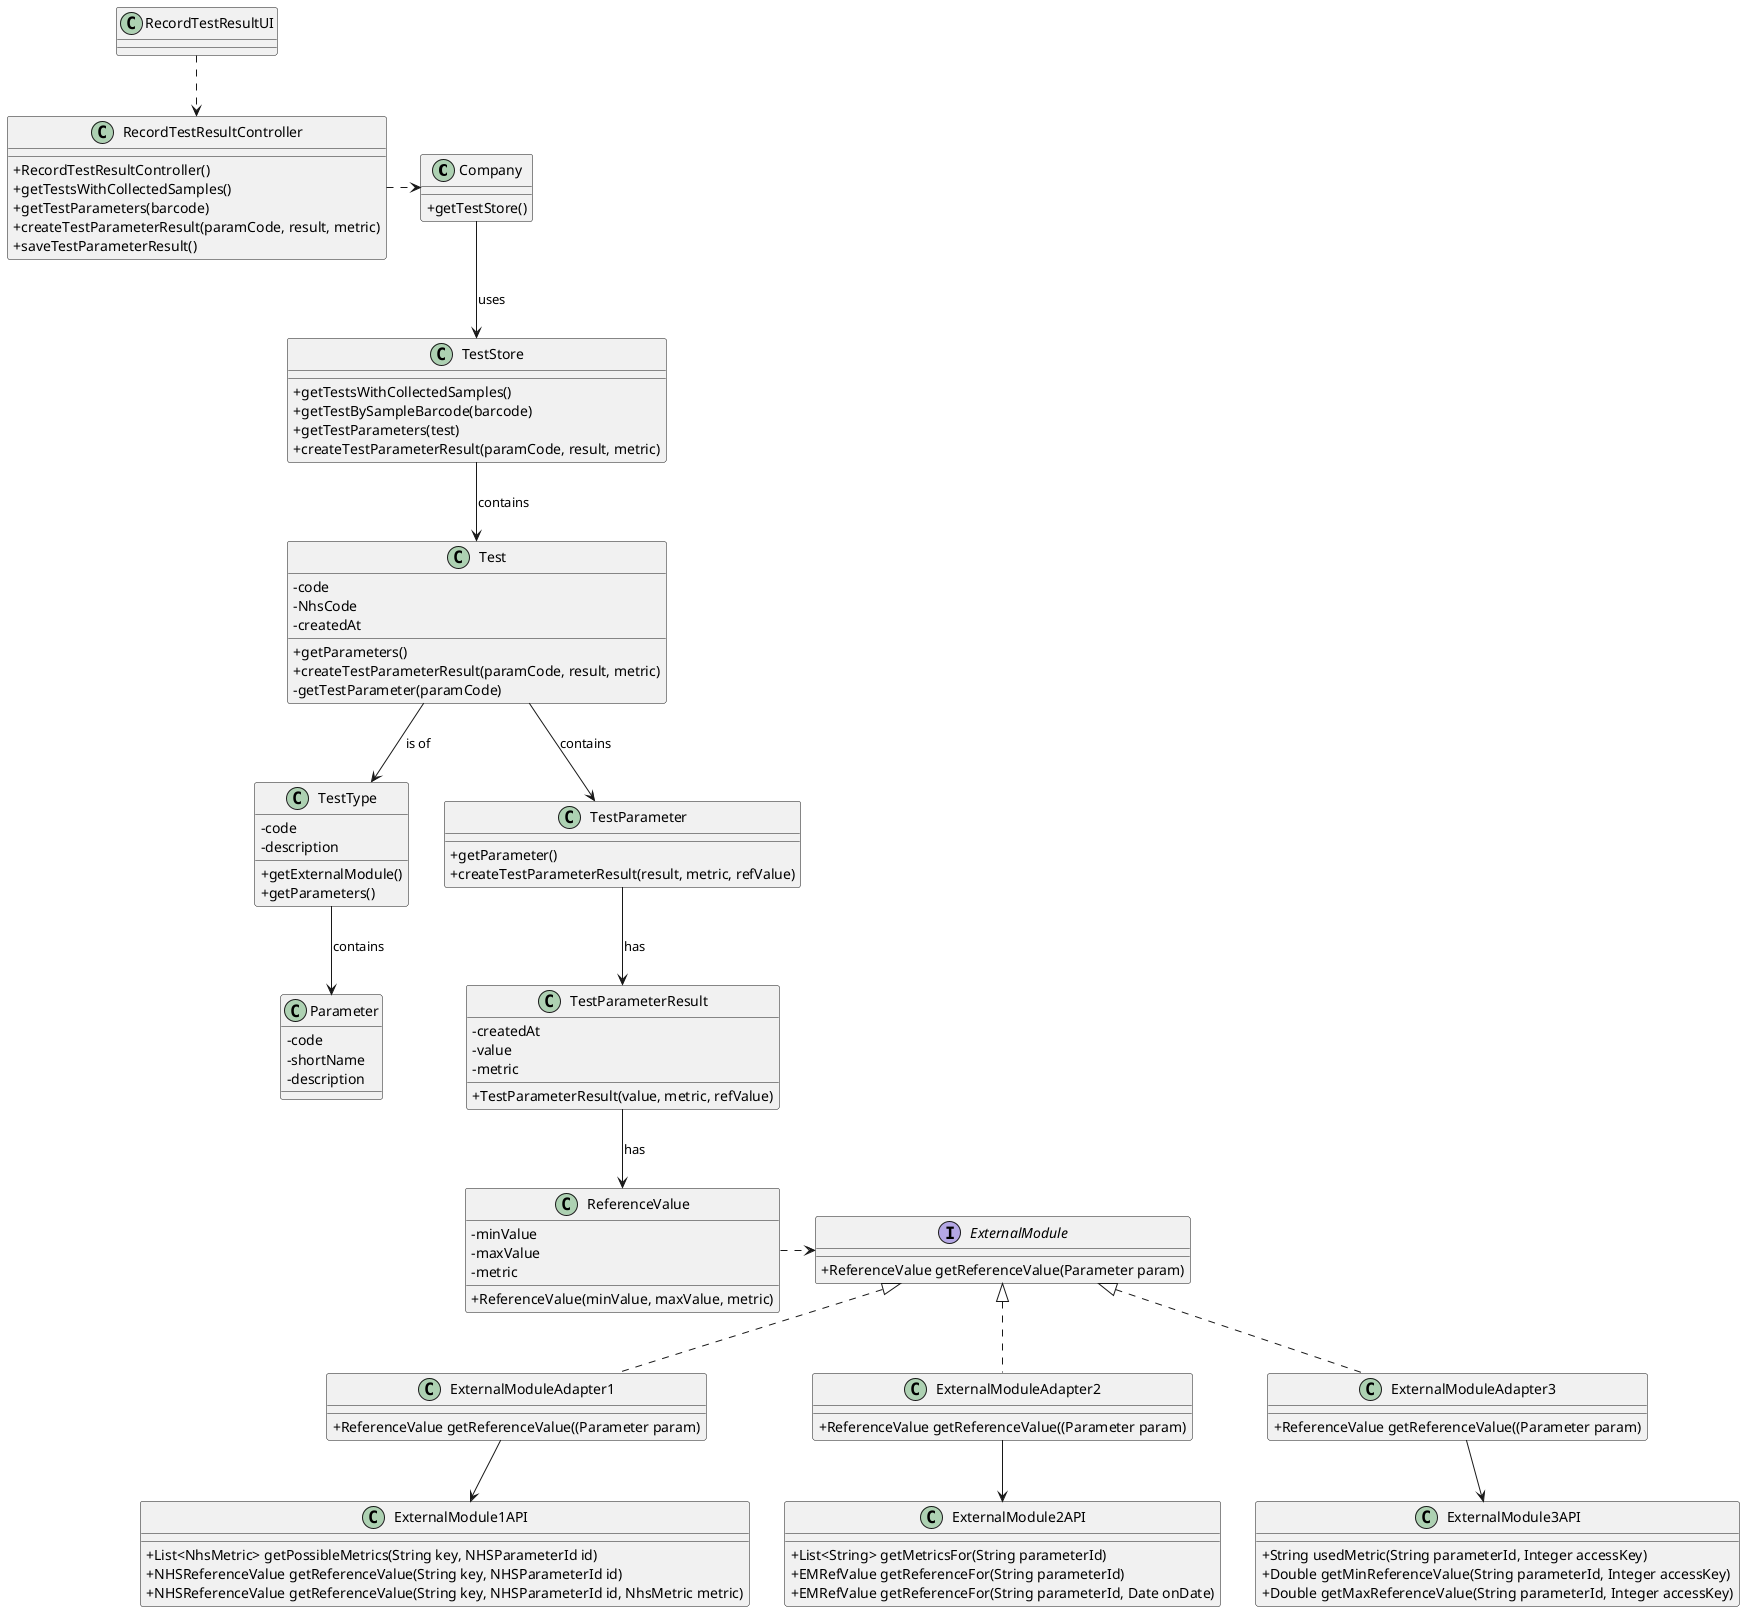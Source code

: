 @startuml
skinparam classAttributeIconSize 0
class Company {
+ getTestStore()
}
class Test {
-code
-NhsCode
-createdAt
+ getParameters()
+ createTestParameterResult(paramCode, result, metric)
- getTestParameter(paramCode)
}
class TestType {
-code
-description
+ getExternalModule()
+ getParameters()
}
class TestParameter {
+ getParameter()
+ createTestParameterResult(result, metric, refValue)
}
class TestStore {
+ getTestsWithCollectedSamples()
+ getTestBySampleBarcode(barcode)
+ getTestParameters(test)
+ createTestParameterResult(paramCode, result, metric)
}
class Parameter {
-code
-shortName
-description
}
class ReferenceValue {
-minValue
-maxValue
-metric
+ReferenceValue(minValue, maxValue, metric)
}
class TestParameterResult {
-createdAt
-value
-metric
+ TestParameterResult(value, metric, refValue)
}
interface ExternalModule {
+ ReferenceValue getReferenceValue(Parameter param)
}
class ExternalModuleAdapter1 {
+ ReferenceValue getReferenceValue((Parameter param)
}
class ExternalModule1API {
+ List<NhsMetric> getPossibleMetrics(String key, NHSParameterId id)
+ NHSReferenceValue getReferenceValue(String key, NHSParameterId id)
+ NHSReferenceValue getReferenceValue(String key, NHSParameterId id, NhsMetric metric)
}
class ExternalModuleAdapter2 {
+ ReferenceValue getReferenceValue((Parameter param)
}
class ExternalModule2API {
+ List<String> getMetricsFor(String parameterId)
+ EMRefValue getReferenceFor(String parameterId)
+ EMRefValue getReferenceFor(String parameterId, Date onDate)
}
class ExternalModuleAdapter3 {
+ ReferenceValue getReferenceValue((Parameter param)
}
class ExternalModule3API {
+ String usedMetric(String parameterId, Integer accessKey)
+ Double getMinReferenceValue(String parameterId, Integer accessKey)
+ Double getMaxReferenceValue(String parameterId, Integer accessKey)
}
class RecordTestResultUI
class RecordTestResultController {
+ RecordTestResultController()
+ getTestsWithCollectedSamples()
+ getTestParameters(barcode)
+ createTestParameterResult(paramCode, result, metric)
+ saveTestParameterResult()
}

RecordTestResultUI ..> RecordTestResultController
RecordTestResultController .right.> Company
Company --> TestStore : uses
TestStore --> Test : contains
ReferenceValue .right.> ExternalModule
Test --> TestParameter : contains
Test --> TestType : is of
TestType --> Parameter : contains
TestParameter --> TestParameterResult : has
TestParameterResult --> ReferenceValue : has
ExternalModule <|.. ExternalModuleAdapter1
ExternalModule <|.. ExternalModuleAdapter2
ExternalModule <|.. ExternalModuleAdapter3
ExternalModuleAdapter1 --> ExternalModule1API
ExternalModuleAdapter2 --> ExternalModule2API
ExternalModuleAdapter3 --> ExternalModule3API
@enduml